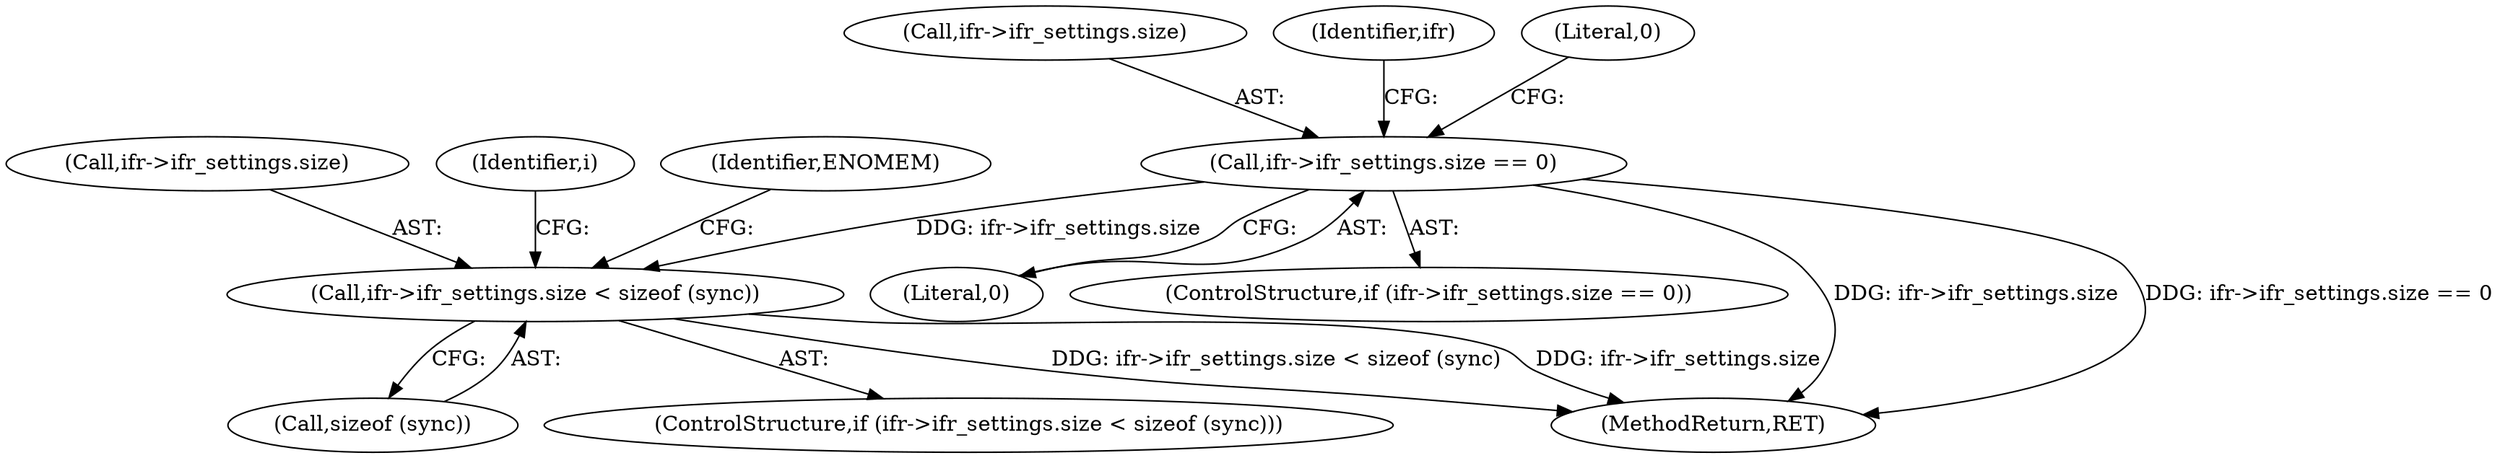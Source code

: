 digraph "0_linux_96b340406724d87e4621284ebac5e059d67b2194@pointer" {
"1000171" [label="(Call,ifr->ifr_settings.size == 0)"];
"1000182" [label="(Call,ifr->ifr_settings.size < sizeof (sync))"];
"1000172" [label="(Call,ifr->ifr_settings.size)"];
"1000188" [label="(Call,sizeof (sync))"];
"1000185" [label="(Identifier,ifr)"];
"1000177" [label="(Literal,0)"];
"1000181" [label="(ControlStructure,if (ifr->ifr_settings.size < sizeof (sync)))"];
"1000183" [label="(Call,ifr->ifr_settings.size)"];
"1000180" [label="(Literal,0)"];
"1000195" [label="(Identifier,i)"];
"1000171" [label="(Call,ifr->ifr_settings.size == 0)"];
"1000170" [label="(ControlStructure,if (ifr->ifr_settings.size == 0))"];
"1000264" [label="(MethodReturn,RET)"];
"1000193" [label="(Identifier,ENOMEM)"];
"1000182" [label="(Call,ifr->ifr_settings.size < sizeof (sync))"];
"1000171" -> "1000170"  [label="AST: "];
"1000171" -> "1000177"  [label="CFG: "];
"1000172" -> "1000171"  [label="AST: "];
"1000177" -> "1000171"  [label="AST: "];
"1000180" -> "1000171"  [label="CFG: "];
"1000185" -> "1000171"  [label="CFG: "];
"1000171" -> "1000264"  [label="DDG: ifr->ifr_settings.size"];
"1000171" -> "1000264"  [label="DDG: ifr->ifr_settings.size == 0"];
"1000171" -> "1000182"  [label="DDG: ifr->ifr_settings.size"];
"1000182" -> "1000181"  [label="AST: "];
"1000182" -> "1000188"  [label="CFG: "];
"1000183" -> "1000182"  [label="AST: "];
"1000188" -> "1000182"  [label="AST: "];
"1000193" -> "1000182"  [label="CFG: "];
"1000195" -> "1000182"  [label="CFG: "];
"1000182" -> "1000264"  [label="DDG: ifr->ifr_settings.size < sizeof (sync)"];
"1000182" -> "1000264"  [label="DDG: ifr->ifr_settings.size"];
}
